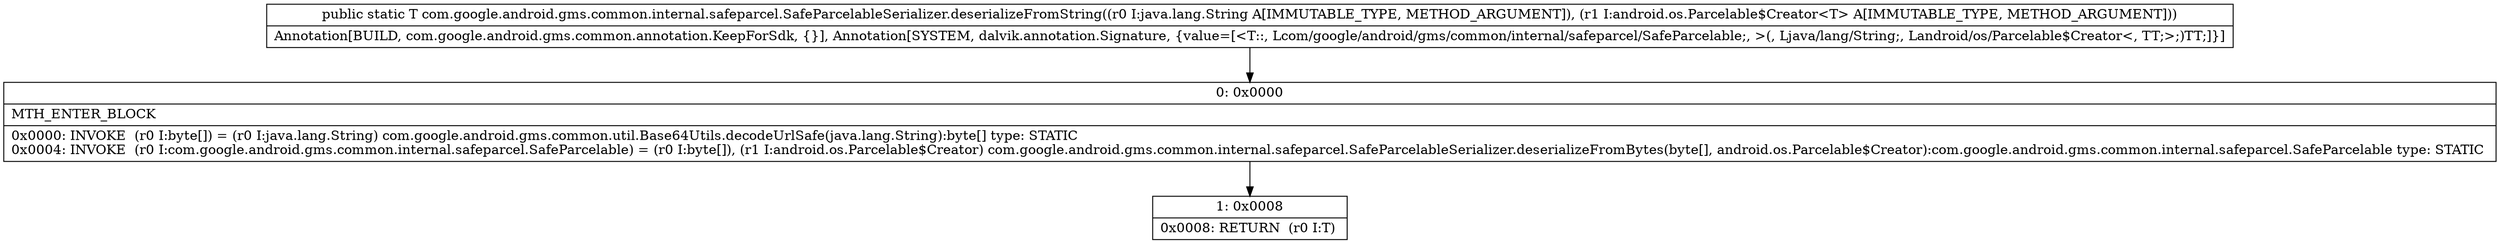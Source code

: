 digraph "CFG forcom.google.android.gms.common.internal.safeparcel.SafeParcelableSerializer.deserializeFromString(Ljava\/lang\/String;Landroid\/os\/Parcelable$Creator;)Lcom\/google\/android\/gms\/common\/internal\/safeparcel\/SafeParcelable;" {
Node_0 [shape=record,label="{0\:\ 0x0000|MTH_ENTER_BLOCK\l|0x0000: INVOKE  (r0 I:byte[]) = (r0 I:java.lang.String) com.google.android.gms.common.util.Base64Utils.decodeUrlSafe(java.lang.String):byte[] type: STATIC \l0x0004: INVOKE  (r0 I:com.google.android.gms.common.internal.safeparcel.SafeParcelable) = (r0 I:byte[]), (r1 I:android.os.Parcelable$Creator) com.google.android.gms.common.internal.safeparcel.SafeParcelableSerializer.deserializeFromBytes(byte[], android.os.Parcelable$Creator):com.google.android.gms.common.internal.safeparcel.SafeParcelable type: STATIC \l}"];
Node_1 [shape=record,label="{1\:\ 0x0008|0x0008: RETURN  (r0 I:T) \l}"];
MethodNode[shape=record,label="{public static T com.google.android.gms.common.internal.safeparcel.SafeParcelableSerializer.deserializeFromString((r0 I:java.lang.String A[IMMUTABLE_TYPE, METHOD_ARGUMENT]), (r1 I:android.os.Parcelable$Creator\<T\> A[IMMUTABLE_TYPE, METHOD_ARGUMENT]))  | Annotation[BUILD, com.google.android.gms.common.annotation.KeepForSdk, \{\}], Annotation[SYSTEM, dalvik.annotation.Signature, \{value=[\<T::, Lcom\/google\/android\/gms\/common\/internal\/safeparcel\/SafeParcelable;, \>(, Ljava\/lang\/String;, Landroid\/os\/Parcelable$Creator\<, TT;\>;)TT;]\}]\l}"];
MethodNode -> Node_0;
Node_0 -> Node_1;
}

